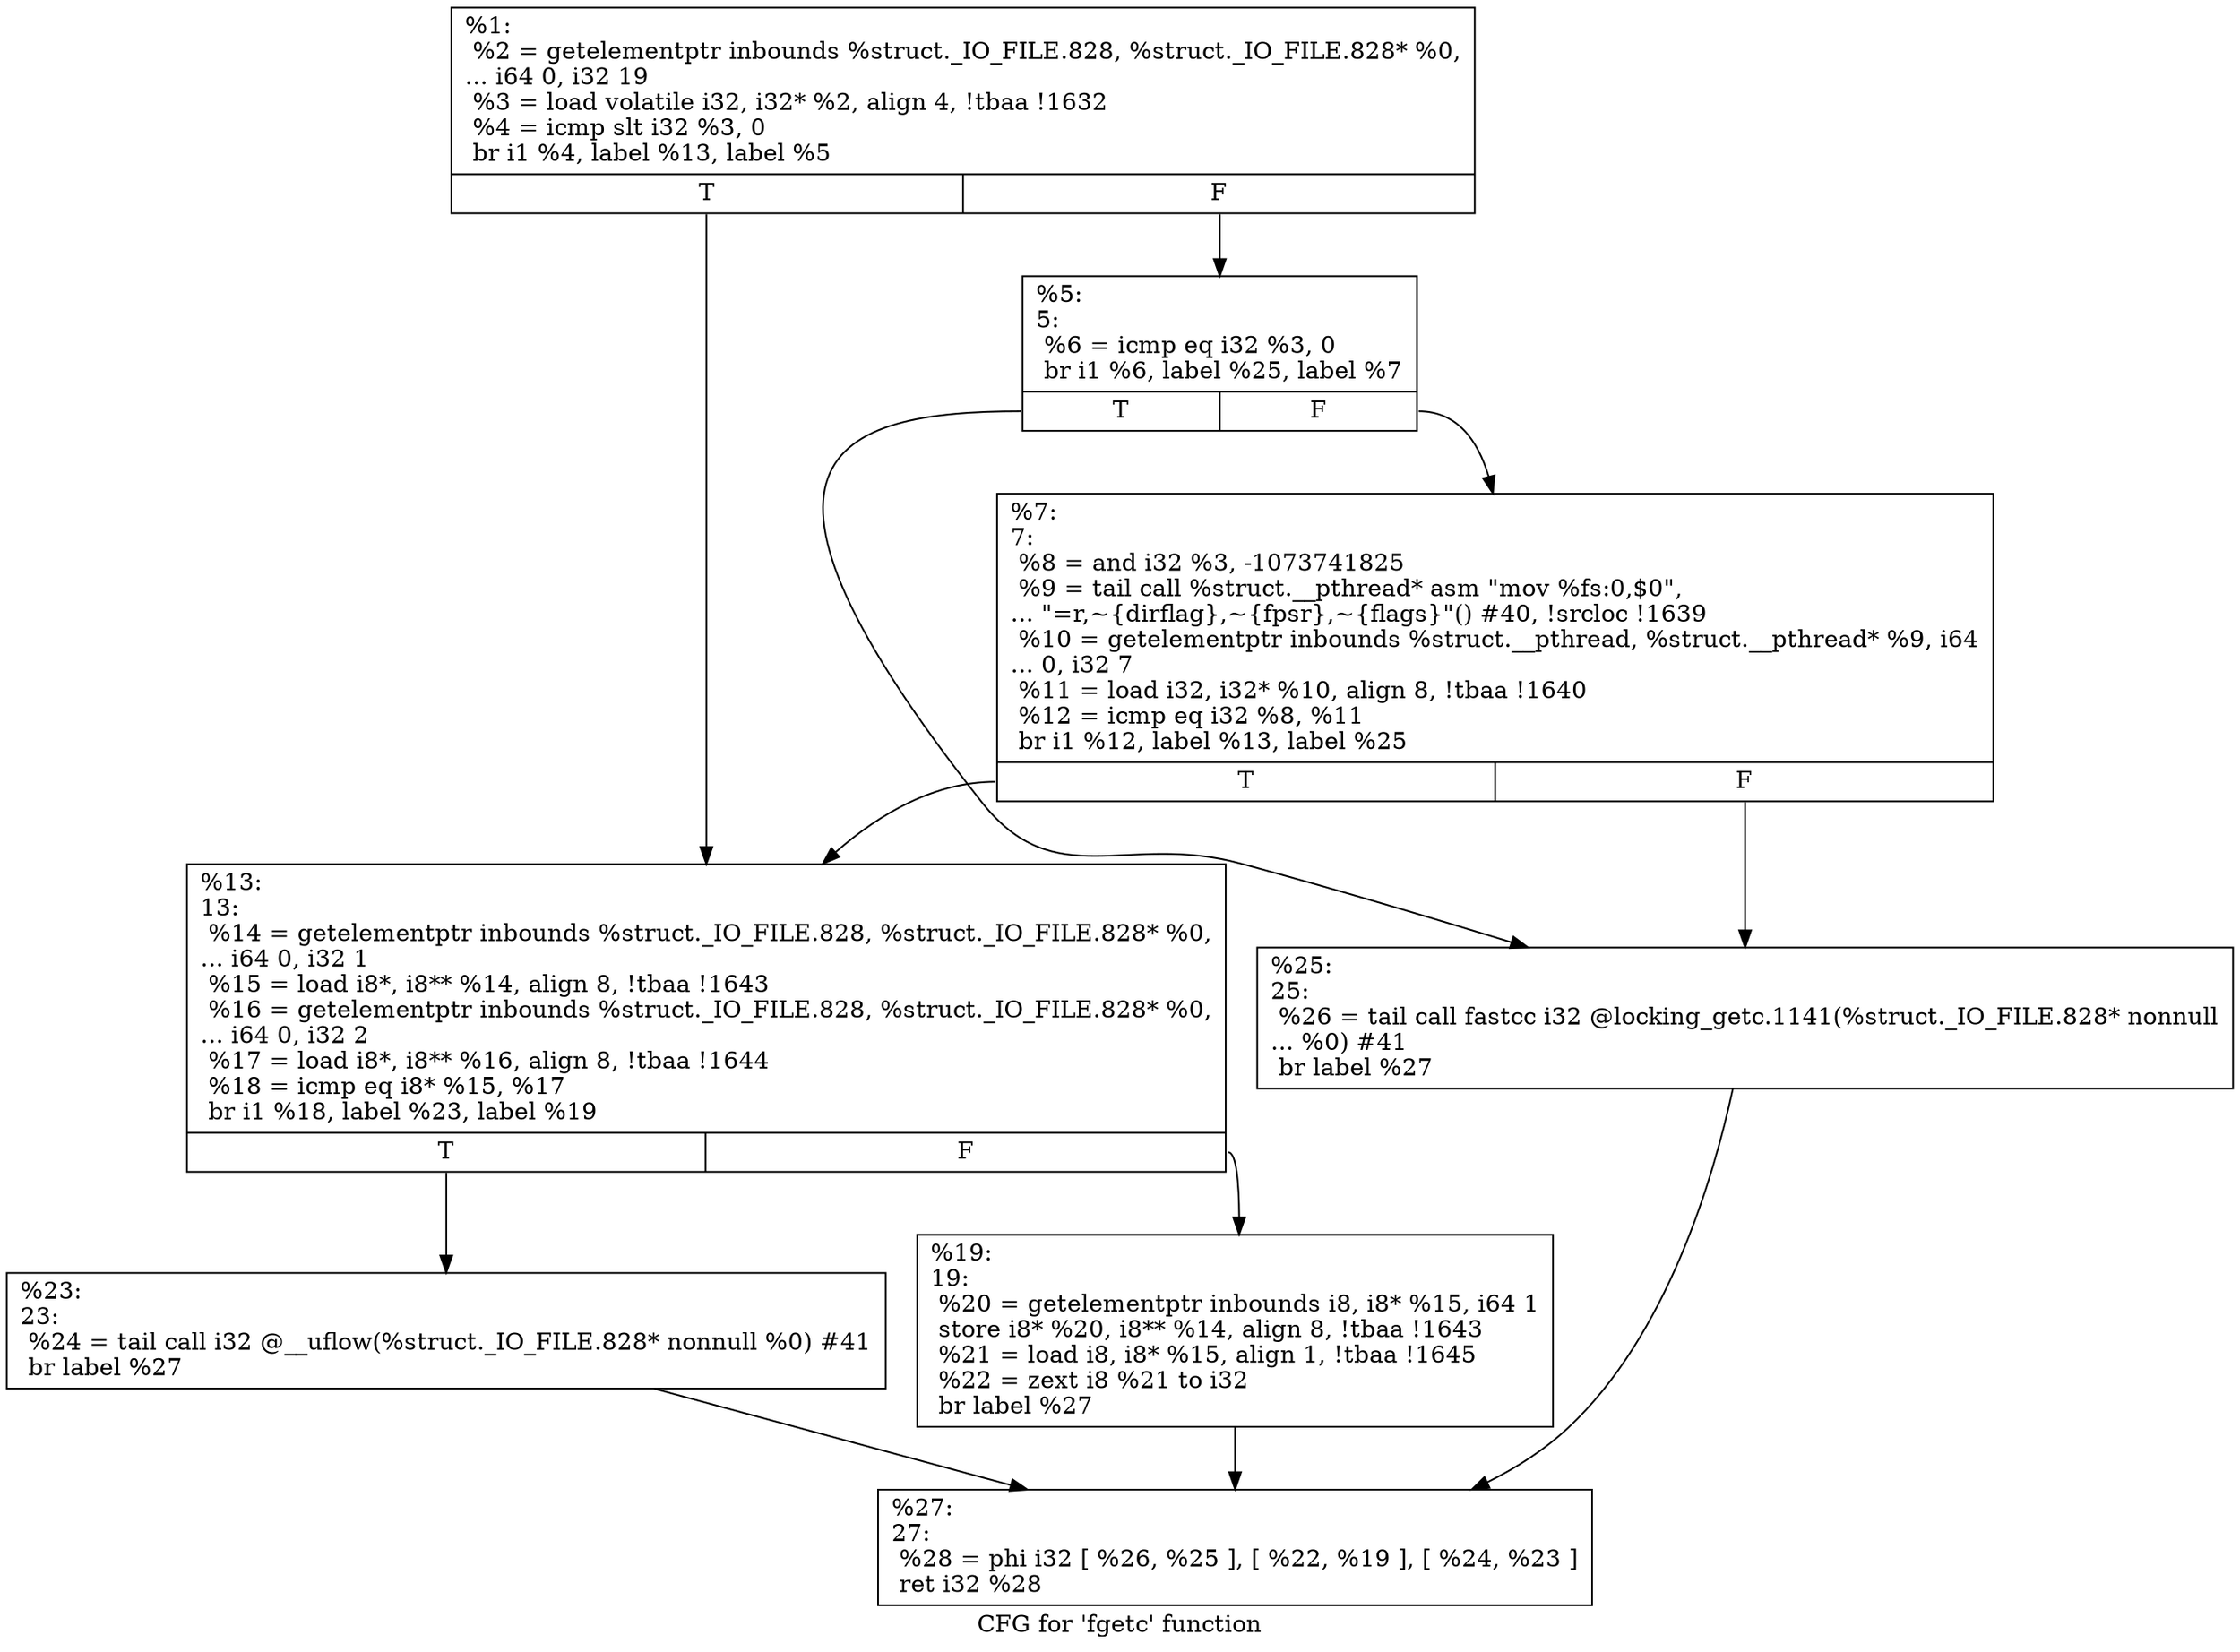 digraph "CFG for 'fgetc' function" {
	label="CFG for 'fgetc' function";

	Node0x1fbb130 [shape=record,label="{%1:\l  %2 = getelementptr inbounds %struct._IO_FILE.828, %struct._IO_FILE.828* %0,\l... i64 0, i32 19\l  %3 = load volatile i32, i32* %2, align 4, !tbaa !1632\l  %4 = icmp slt i32 %3, 0\l  br i1 %4, label %13, label %5\l|{<s0>T|<s1>F}}"];
	Node0x1fbb130:s0 -> Node0x1fbb220;
	Node0x1fbb130:s1 -> Node0x1fbb180;
	Node0x1fbb180 [shape=record,label="{%5:\l5:                                                \l  %6 = icmp eq i32 %3, 0\l  br i1 %6, label %25, label %7\l|{<s0>T|<s1>F}}"];
	Node0x1fbb180:s0 -> Node0x1fbb310;
	Node0x1fbb180:s1 -> Node0x1fbb1d0;
	Node0x1fbb1d0 [shape=record,label="{%7:\l7:                                                \l  %8 = and i32 %3, -1073741825\l  %9 = tail call %struct.__pthread* asm \"mov %fs:0,$0\",\l... \"=r,~\{dirflag\},~\{fpsr\},~\{flags\}\"() #40, !srcloc !1639\l  %10 = getelementptr inbounds %struct.__pthread, %struct.__pthread* %9, i64\l... 0, i32 7\l  %11 = load i32, i32* %10, align 8, !tbaa !1640\l  %12 = icmp eq i32 %8, %11\l  br i1 %12, label %13, label %25\l|{<s0>T|<s1>F}}"];
	Node0x1fbb1d0:s0 -> Node0x1fbb220;
	Node0x1fbb1d0:s1 -> Node0x1fbb310;
	Node0x1fbb220 [shape=record,label="{%13:\l13:                                               \l  %14 = getelementptr inbounds %struct._IO_FILE.828, %struct._IO_FILE.828* %0,\l... i64 0, i32 1\l  %15 = load i8*, i8** %14, align 8, !tbaa !1643\l  %16 = getelementptr inbounds %struct._IO_FILE.828, %struct._IO_FILE.828* %0,\l... i64 0, i32 2\l  %17 = load i8*, i8** %16, align 8, !tbaa !1644\l  %18 = icmp eq i8* %15, %17\l  br i1 %18, label %23, label %19\l|{<s0>T|<s1>F}}"];
	Node0x1fbb220:s0 -> Node0x1fbb2c0;
	Node0x1fbb220:s1 -> Node0x1fbb270;
	Node0x1fbb270 [shape=record,label="{%19:\l19:                                               \l  %20 = getelementptr inbounds i8, i8* %15, i64 1\l  store i8* %20, i8** %14, align 8, !tbaa !1643\l  %21 = load i8, i8* %15, align 1, !tbaa !1645\l  %22 = zext i8 %21 to i32\l  br label %27\l}"];
	Node0x1fbb270 -> Node0x1fbb360;
	Node0x1fbb2c0 [shape=record,label="{%23:\l23:                                               \l  %24 = tail call i32 @__uflow(%struct._IO_FILE.828* nonnull %0) #41\l  br label %27\l}"];
	Node0x1fbb2c0 -> Node0x1fbb360;
	Node0x1fbb310 [shape=record,label="{%25:\l25:                                               \l  %26 = tail call fastcc i32 @locking_getc.1141(%struct._IO_FILE.828* nonnull\l... %0) #41\l  br label %27\l}"];
	Node0x1fbb310 -> Node0x1fbb360;
	Node0x1fbb360 [shape=record,label="{%27:\l27:                                               \l  %28 = phi i32 [ %26, %25 ], [ %22, %19 ], [ %24, %23 ]\l  ret i32 %28\l}"];
}

